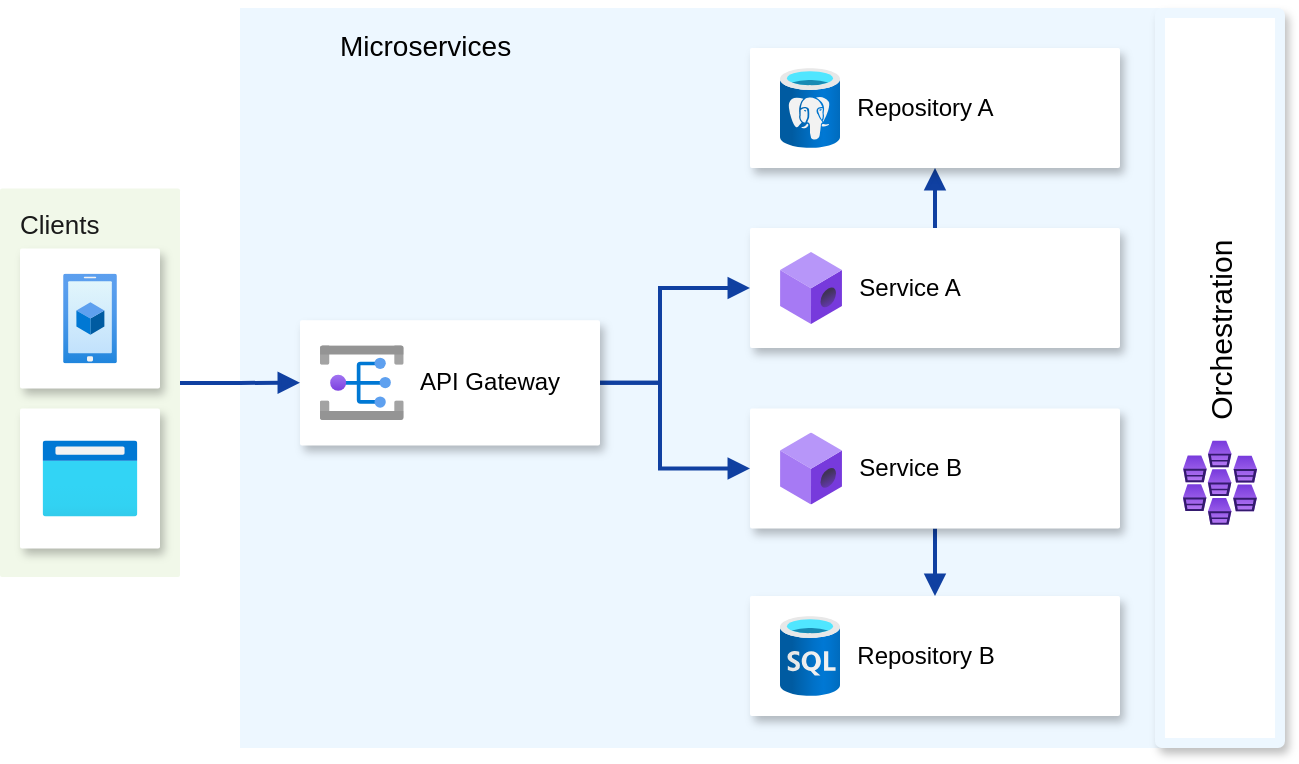 <mxfile version="24.3.1" type="google">
  <diagram id="f106602c-feb2-e66a-4537-3a34d633f6aa" name="Page-1">
    <mxGraphModel grid="1" page="1" gridSize="10" guides="1" tooltips="1" connect="1" arrows="1" fold="1" pageScale="1" pageWidth="1169" pageHeight="827" background="none" math="0" shadow="0">
      <root>
        <mxCell id="0" />
        <mxCell id="1" parent="0" />
        <mxCell id="Lif8JBEafslfNm7ranTe-1" value="Microservices" style="fillColor=#EDF7FF;strokeColor=none;shadow=0;fontSize=14;align=left;spacing=10;9E9E9E;verticalAlign=top;spacingTop=-4;fontStyle=0;spacingLeft=40;html=1;" vertex="1" parent="1">
          <mxGeometry x="340" y="90" width="460" height="370" as="geometry" />
        </mxCell>
        <mxCell id="kJ_fmogQNKcgpAhvru9c-2" style="edgeStyle=orthogonalEdgeStyle;rounded=0;orthogonalLoop=1;jettySize=auto;html=1;strokeWidth=2;endArrow=block;endFill=1;strokeColor=#1040A1;" edge="1" parent="1" source="Lif8JBEafslfNm7ranTe-3" target="cEKSAHbCaNsN3OeEtTBm-1">
          <mxGeometry relative="1" as="geometry" />
        </mxCell>
        <mxCell id="Lif8JBEafslfNm7ranTe-3" value="Clients" style="rounded=1;absoluteArcSize=1;arcSize=2;html=1;strokeColor=none;gradientColor=none;shadow=0;dashed=0;fontSize=13;fontColor=#1A1A1A;align=left;verticalAlign=top;spacing=10;spacingTop=-4;fillColor=#F1F8E9;fontStyle=0" vertex="1" parent="1">
          <mxGeometry x="220" y="180.25" width="90" height="194.25" as="geometry" />
        </mxCell>
        <mxCell id="Lif8JBEafslfNm7ranTe-6" value="" style="strokeColor=none;fillColor=#ffffff;shadow=1;strokeWidth=1;rounded=1;absoluteArcSize=1;arcSize=2;labelPosition=center;verticalLabelPosition=middle;align=center;verticalAlign=bottom;spacingLeft=0;fontColor=#999999;fontSize=12;whiteSpace=wrap;spacingBottom=2;html=1;" vertex="1" parent="1">
          <mxGeometry x="230" y="210.25" width="70" height="70" as="geometry" />
        </mxCell>
        <mxCell id="Lif8JBEafslfNm7ranTe-9" value="" style="strokeColor=none;fillColor=#ffffff;shadow=1;strokeWidth=1;rounded=1;absoluteArcSize=1;arcSize=2;labelPosition=center;verticalLabelPosition=middle;align=center;verticalAlign=bottom;spacingLeft=0;fontColor=#999999;fontSize=12;whiteSpace=wrap;spacingBottom=2;html=1;" vertex="1" parent="1">
          <mxGeometry x="230" y="290.25" width="70" height="70" as="geometry" />
        </mxCell>
        <mxCell id="kJ_fmogQNKcgpAhvru9c-12" style="edgeStyle=orthogonalEdgeStyle;rounded=0;orthogonalLoop=1;jettySize=auto;html=1;entryX=0.5;entryY=0;entryDx=0;entryDy=0;strokeWidth=2;strokeColor=#1040A1;endArrow=block;endFill=1;" edge="1" parent="1" source="cEKSAHbCaNsN3OeEtTBm-3" target="cEKSAHbCaNsN3OeEtTBm-7">
          <mxGeometry relative="1" as="geometry" />
        </mxCell>
        <mxCell id="cEKSAHbCaNsN3OeEtTBm-3" value="" style="strokeColor=none;shadow=1;strokeWidth=1;rounded=1;absoluteArcSize=1;arcSize=2;" vertex="1" parent="1">
          <mxGeometry x="595" y="290.25" width="185" height="60" as="geometry" />
        </mxCell>
        <mxCell id="kJ_fmogQNKcgpAhvru9c-17" style="edgeStyle=orthogonalEdgeStyle;rounded=0;orthogonalLoop=1;jettySize=auto;html=1;strokeWidth=2;endArrow=block;endFill=1;strokeColor=#1040A1;" edge="1" parent="1" source="cEKSAHbCaNsN3OeEtTBm-5" target="kJ_fmogQNKcgpAhvru9c-13">
          <mxGeometry relative="1" as="geometry" />
        </mxCell>
        <mxCell id="cEKSAHbCaNsN3OeEtTBm-5" value="" style="strokeColor=none;shadow=1;strokeWidth=1;rounded=1;absoluteArcSize=1;arcSize=2;" vertex="1" parent="1">
          <mxGeometry x="595" y="200" width="185" height="60" as="geometry" />
        </mxCell>
        <mxCell id="cEKSAHbCaNsN3OeEtTBm-7" value="" style="strokeColor=none;shadow=1;strokeWidth=1;rounded=1;absoluteArcSize=1;arcSize=2;" vertex="1" parent="1">
          <mxGeometry x="595" y="384" width="185" height="60" as="geometry" />
        </mxCell>
        <mxCell id="kJ_fmogQNKcgpAhvru9c-5" style="edgeStyle=orthogonalEdgeStyle;rounded=0;orthogonalLoop=1;jettySize=auto;html=1;entryX=0;entryY=0.5;entryDx=0;entryDy=0;strokeWidth=2;endArrow=block;endFill=1;strokeColor=#1040A1;" edge="1" parent="1" source="cEKSAHbCaNsN3OeEtTBm-1" target="cEKSAHbCaNsN3OeEtTBm-3">
          <mxGeometry relative="1" as="geometry">
            <Array as="points">
              <mxPoint x="550" y="277" />
              <mxPoint x="550" y="320" />
            </Array>
          </mxGeometry>
        </mxCell>
        <mxCell id="kJ_fmogQNKcgpAhvru9c-11" style="edgeStyle=orthogonalEdgeStyle;rounded=0;orthogonalLoop=1;jettySize=auto;html=1;entryX=0;entryY=0.5;entryDx=0;entryDy=0;strokeWidth=2;endArrow=block;endFill=1;strokeColor=#1040A1;" edge="1" parent="1" source="cEKSAHbCaNsN3OeEtTBm-1" target="cEKSAHbCaNsN3OeEtTBm-5">
          <mxGeometry relative="1" as="geometry">
            <Array as="points">
              <mxPoint x="550" y="277" />
              <mxPoint x="550" y="230" />
            </Array>
          </mxGeometry>
        </mxCell>
        <mxCell id="cEKSAHbCaNsN3OeEtTBm-1" value="" style="strokeColor=none;shadow=1;strokeWidth=1;rounded=1;absoluteArcSize=1;arcSize=2;" vertex="1" parent="1">
          <mxGeometry x="370" y="246.07" width="150" height="62.62" as="geometry" />
        </mxCell>
        <mxCell id="kJ_fmogQNKcgpAhvru9c-7" value="&amp;nbsp; Service B" style="image;aspect=fixed;html=1;points=[];align=left;fontSize=12;image=img/lib/azure2/blockchain/ABS_Member.svg;labelPosition=right;verticalLabelPosition=middle;verticalAlign=middle;" vertex="1" parent="1">
          <mxGeometry x="610" y="302.25" width="31.02" height="36" as="geometry" />
        </mxCell>
        <mxCell id="kJ_fmogQNKcgpAhvru9c-9" value="" style="image;aspect=fixed;html=1;points=[];align=center;fontSize=12;image=img/lib/azure2/general/Browser.svg;" vertex="1" parent="1">
          <mxGeometry x="241.25" y="306.25" width="47.5" height="38" as="geometry" />
        </mxCell>
        <mxCell id="kJ_fmogQNKcgpAhvru9c-10" value="" style="image;aspect=fixed;html=1;points=[];align=center;fontSize=12;image=img/lib/azure2/general/Mobile.svg;" vertex="1" parent="1">
          <mxGeometry x="251.57" y="222.75" width="26.87" height="45" as="geometry" />
        </mxCell>
        <mxCell id="kJ_fmogQNKcgpAhvru9c-13" value="" style="strokeColor=none;shadow=1;strokeWidth=1;rounded=1;absoluteArcSize=1;arcSize=2;" vertex="1" parent="1">
          <mxGeometry x="595" y="110" width="185" height="60" as="geometry" />
        </mxCell>
        <mxCell id="kJ_fmogQNKcgpAhvru9c-14" value="&amp;nbsp; Service A" style="image;aspect=fixed;html=1;points=[];align=left;fontSize=12;image=img/lib/azure2/blockchain/ABS_Member.svg;labelPosition=right;verticalLabelPosition=middle;verticalAlign=middle;" vertex="1" parent="1">
          <mxGeometry x="610" y="212" width="31.02" height="36" as="geometry" />
        </mxCell>
        <mxCell id="kJ_fmogQNKcgpAhvru9c-15" value="&amp;nbsp; API Gateway" style="image;aspect=fixed;html=1;points=[];align=left;fontSize=12;image=img/lib/azure2/integration/Partner_Namespace.svg;labelPosition=right;verticalLabelPosition=middle;verticalAlign=middle;fontStyle=0" vertex="1" parent="1">
          <mxGeometry x="380" y="258.68" width="41.81" height="37.38" as="geometry" />
        </mxCell>
        <mxCell id="kJ_fmogQNKcgpAhvru9c-18" value="&amp;nbsp; Repository A" style="image;aspect=fixed;html=1;points=[];align=left;fontSize=12;image=img/lib/azure2/databases/Azure_Database_PostgreSQL_Server.svg;labelPosition=right;verticalLabelPosition=middle;verticalAlign=middle;" vertex="1" parent="1">
          <mxGeometry x="610" y="120" width="30" height="40" as="geometry" />
        </mxCell>
        <mxCell id="kJ_fmogQNKcgpAhvru9c-19" value="&amp;nbsp; Repository B" style="image;aspect=fixed;html=1;points=[];align=left;fontSize=12;image=img/lib/azure2/databases/SQL_Database.svg;labelPosition=right;verticalLabelPosition=middle;verticalAlign=middle;" vertex="1" parent="1">
          <mxGeometry x="610" y="394" width="30" height="40" as="geometry" />
        </mxCell>
        <mxCell id="kJ_fmogQNKcgpAhvru9c-20" value="" style="strokeColor=#EDF7FF;shadow=1;strokeWidth=5;rounded=1;absoluteArcSize=1;arcSize=2;perimeterSpacing=0;fontStyle=1" vertex="1" parent="1">
          <mxGeometry x="799.99" y="92.5" width="60" height="365" as="geometry" />
        </mxCell>
        <mxCell id="kJ_fmogQNKcgpAhvru9c-21" value="&amp;nbsp; Orchestration" style="image;aspect=fixed;html=1;points=[];align=left;fontSize=15;image=img/lib/azure2/containers/Kubernetes_Services.svg;rotation=-90;labelPosition=right;verticalLabelPosition=middle;verticalAlign=middle;fontStyle=0" vertex="1" parent="1">
          <mxGeometry x="808.92" y="308.69" width="42.13" height="37.18" as="geometry" />
        </mxCell>
      </root>
    </mxGraphModel>
  </diagram>
</mxfile>
